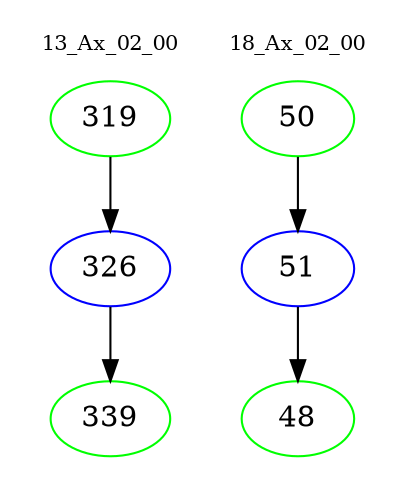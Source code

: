 digraph{
subgraph cluster_0 {
color = white
label = "13_Ax_02_00";
fontsize=10;
T0_319 [label="319", color="green"]
T0_319 -> T0_326 [color="black"]
T0_326 [label="326", color="blue"]
T0_326 -> T0_339 [color="black"]
T0_339 [label="339", color="green"]
}
subgraph cluster_1 {
color = white
label = "18_Ax_02_00";
fontsize=10;
T1_50 [label="50", color="green"]
T1_50 -> T1_51 [color="black"]
T1_51 [label="51", color="blue"]
T1_51 -> T1_48 [color="black"]
T1_48 [label="48", color="green"]
}
}
